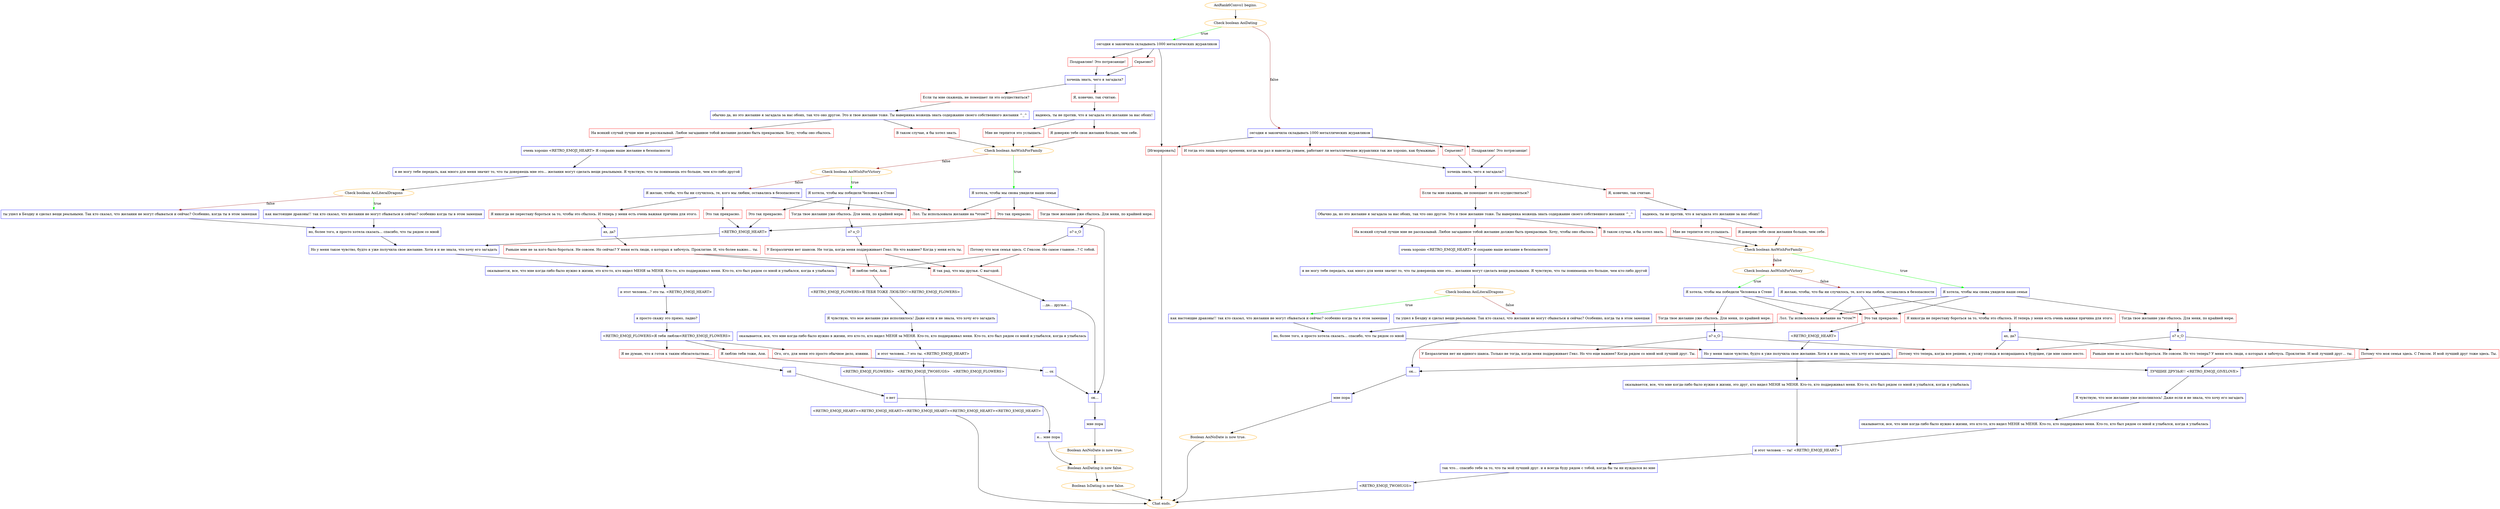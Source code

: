 digraph {
	"AoiRank6Convo1 begins." [color=orange];
		"AoiRank6Convo1 begins." -> j1159499694;
	j1159499694 [label="Check boolean AoiDating",color=orange];
		j1159499694 -> j1600561995 [label=true,color=green];
		j1159499694 -> j2337451008 [label=false,color=brown];
	j1600561995 [label="сегодня я закончила складывать 1000 металлических журавликов",shape=box,color=blue];
		j1600561995 -> j4157851988;
		j1600561995 -> j4045850028;
		j1600561995 -> j3432236701;
	j2337451008 [label="сегодня я закончила складывать 1000 металлических журавликов",shape=box,color=blue];
		j2337451008 -> j4230626514;
		j2337451008 -> j33597749;
		j2337451008 -> j3058282536;
		j2337451008 -> j3432236701;
	j4157851988 [label="Серьезно?",shape=box,color=red];
		j4157851988 -> j2666439292;
	j4045850028 [label="Поздравляю! Это потрясающе!",shape=box,color=red];
		j4045850028 -> j2666439292;
	j3432236701 [label="[Игнорировать]",shape=box,color=red];
		j3432236701 -> "Chat ends.";
	j4230626514 [label="И тогда это лишь вопрос времени, когда мы раз и навсегда узнаем, работают ли металлические журавлики так же хорошо, как бумажные.",shape=box,color=red];
		j4230626514 -> j4039652845;
	j33597749 [label="Серьезно?",shape=box,color=red];
		j33597749 -> j4039652845;
	j3058282536 [label="Поздравляю! Это потрясающе!",shape=box,color=red];
		j3058282536 -> j4039652845;
	j2666439292 [label="хочешь знать, чего я загадала?",shape=box,color=blue];
		j2666439292 -> j2094295588;
		j2666439292 -> j63868852;
	"Chat ends." [color=orange];
	j4039652845 [label="хочешь знать, чего я загадала?",shape=box,color=blue];
		j4039652845 -> j3916338859;
		j4039652845 -> j4035829105;
	j2094295588 [label="Если ты мне скажешь, не помешает ли это осуществиться?",shape=box,color=red];
		j2094295588 -> j417271737;
	j63868852 [label="Я, конечно, так считаю.",shape=box,color=red];
		j63868852 -> j788337338;
	j3916338859 [label="Если ты мне скажешь, не помешает ли это осуществиться?",shape=box,color=red];
		j3916338859 -> j4032278964;
	j4035829105 [label="Я, конечно, так считаю.",shape=box,color=red];
		j4035829105 -> j1765241313;
	j417271737 [label="обычно да, но это желание я загадала за нас обоих, так что оно другое. Это и твое желание тоже. Ты наверняка можешь знать содержание своего собственного желания ^_^",shape=box,color=blue];
		j417271737 -> j303134892;
		j417271737 -> j2686174470;
	j788337338 [label="надеюсь, ты не против, что я загадала это желание за нас обоих!",shape=box,color=blue];
		j788337338 -> j1706838732;
		j788337338 -> j3399866456;
	j4032278964 [label="Обычно да, но это желание я загадала за нас обоих, так что оно другое. Это и твое желание тоже. Ты наверняка можешь знать содержание своего собственного желания ^_^",shape=box,color=blue];
		j4032278964 -> j864191230;
		j4032278964 -> j2902539635;
	j1765241313 [label="надеюсь, ты не против, что я загадала это желание за нас обоих!",shape=box,color=blue];
		j1765241313 -> j2007148963;
		j1765241313 -> j658782991;
	j303134892 [label="На всякий случай лучше мне не рассказывай. Любое загаданное тобой желание должно быть прекрасным. Хочу, чтобы оно сбылось.",shape=box,color=red];
		j303134892 -> j3142868791;
	j2686174470 [label="В таком случае, я бы хотел знать.",shape=box,color=red];
		j2686174470 -> j1731423625;
	j1706838732 [label="Я доверяю тебе свои желания больше, чем себе.",shape=box,color=red];
		j1706838732 -> j1731423625;
	j3399866456 [label="Мне не терпится это услышать.",shape=box,color=red];
		j3399866456 -> j1731423625;
	j864191230 [label="На всякий случай лучше мне не рассказывай. Любое загаданное тобой желание должно быть прекрасным. Хочу, чтобы оно сбылось.",shape=box,color=red];
		j864191230 -> j3430341386;
	j2902539635 [label="В таком случае, я бы хотел знать.",shape=box,color=red];
		j2902539635 -> j4261509095;
	j2007148963 [label="Я доверяю тебе свои желания больше, чем себе.",shape=box,color=red];
		j2007148963 -> j4261509095;
	j658782991 [label="Мне не терпится это услышать.",shape=box,color=red];
		j658782991 -> j4261509095;
	j3142868791 [label="очень хорошо <RETRO_EMOJI_HEART> Я сохраню наше желание в безопасности",shape=box,color=blue];
		j3142868791 -> j2966907851;
	j1731423625 [label="Check boolean AoiWishForFamily",color=orange];
		j1731423625 -> j3709795582 [label=true,color=green];
		j1731423625 -> j853113975 [label=false,color=brown];
	j3430341386 [label="очень хорошо <RETRO_EMOJI_HEART> Я сохраню наше желание в безопасности",shape=box,color=blue];
		j3430341386 -> j2074406206;
	j4261509095 [label="Check boolean AoiWishForFamily",color=orange];
		j4261509095 -> j1359010533 [label=true,color=green];
		j4261509095 -> j2512076100 [label=false,color=brown];
	j2966907851 [label="я не могу тебе передать, как много для меня значит то, что ты доверяешь мне это... желания могут сделать вещи реальными. Я чувствую, что ты понимаешь это больше, чем кто-либо другой",shape=box,color=blue];
		j2966907851 -> j356138990;
	j3709795582 [label="Я хотела, чтобы мы снова увидели наши семьи",shape=box,color=blue];
		j3709795582 -> j226545509;
		j3709795582 -> j3469615814;
		j3709795582 -> j2053729806;
	j853113975 [label="Check boolean AoiWishForVictory",color=orange];
		j853113975 -> j959877147 [label=true,color=green];
		j853113975 -> j2267542501 [label=false,color=brown];
	j2074406206 [label="я не могу тебе передать, как много для меня значит то, что ты доверяешь мне это... желания могут сделать вещи реальными. Я чувствую, что ты понимаешь это больше, чем кто-либо другой",shape=box,color=blue];
		j2074406206 -> j1681411811;
	j1359010533 [label="Я хотела, чтобы мы снова увидели наши семьи",shape=box,color=blue];
		j1359010533 -> j245140340;
		j1359010533 -> j1253561159;
		j1359010533 -> j4246790430;
	j2512076100 [label="Check boolean AoiWishForVictory",color=orange];
		j2512076100 -> j1342523961 [label=true,color=green];
		j2512076100 -> j2155069440 [label=false,color=brown];
	j356138990 [label="Check boolean AoiLiteralDragons",color=orange];
		j356138990 -> j3309194936 [label=true,color=green];
		j356138990 -> j1844867047 [label=false,color=brown];
	j226545509 [label="Тогда твое желание уже сбылось. Для меня, по крайней мере.",shape=box,color=red];
		j226545509 -> j2564302355;
	j3469615814 [label="Это так прекрасно.",shape=box,color=red];
		j3469615814 -> j3372362370;
	j2053729806 [label="Лол. Ты использовала желание на *этом?*",shape=box,color=red];
		j2053729806 -> j2186258716;
	j959877147 [label="Я хотела, чтобы мы победили Человека в Стене",shape=box,color=blue];
		j959877147 -> j2838702616;
		j959877147 -> j4190435507;
		j959877147 -> j2053729806;
	j2267542501 [label="Я желаю, чтобы, что бы ни случилось, те, кого мы любим, оставались в безопасности",shape=box,color=blue];
		j2267542501 -> j4153365834;
		j2267542501 -> j2521215416;
		j2267542501 -> j2053729806;
	j1681411811 [label="Check boolean AoiLiteralDragons",color=orange];
		j1681411811 -> j4099712296 [label=true,color=green];
		j1681411811 -> j10653502 [label=false,color=brown];
	j245140340 [label="Тогда твое желание уже сбылось. Для меня, по крайней мере.",shape=box,color=red];
		j245140340 -> j257823873;
	j1253561159 [label="Это так прекрасно.",shape=box,color=red];
		j1253561159 -> j1973558505;
	j4246790430 [label="Лол. Ты использовала желание на *этом?*",shape=box,color=red];
		j4246790430 -> j4195629067;
	j1342523961 [label="Я хотела, чтобы мы победили Человека в Стене",shape=box,color=blue];
		j1342523961 -> j733627823;
		j1342523961 -> j1253561159;
		j1342523961 -> j4246790430;
	j2155069440 [label="Я желаю, чтобы, что бы ни случилось, те, кого мы любим, оставались в безопасности",shape=box,color=blue];
		j2155069440 -> j1136593166;
		j2155069440 -> j1253561159;
		j2155069440 -> j4246790430;
	j3309194936 [label="как настоящие драконы!! так кто сказал, что желания не могут сбываться и сейчас? особенно когда ты в этом замешан",shape=box,color=blue];
		j3309194936 -> j4094114643;
	j1844867047 [label="ты ушел в Бездну и сделал вещи реальными. Так кто сказал, что желания не могут сбываться и сейчас? Особенно, когда ты в этом замешан",shape=box,color=blue];
		j1844867047 -> j4094114643;
	j2564302355 [label="о? о_О",shape=box,color=blue];
		j2564302355 -> j1816575881;
	j3372362370 [label="<RETRO_EMOJI_HEART>",shape=box,color=blue];
		j3372362370 -> j3992831014;
	j2186258716 [label="ок...",shape=box,color=blue];
		j2186258716 -> j782738920;
	j2838702616 [label="Тогда твое желание уже сбылось. Для меня, по крайней мере.",shape=box,color=red];
		j2838702616 -> j187312827;
	j4190435507 [label="Это так прекрасно.",shape=box,color=red];
		j4190435507 -> j3372362370;
	j4153365834 [label="Я никогда не перестану бороться за то, чтобы это сбылось. И теперь у меня есть очень важная причина для этого.",shape=box,color=red];
		j4153365834 -> j1056020853;
	j2521215416 [label="Это так прекрасно.",shape=box,color=red];
		j2521215416 -> j3372362370;
	j4099712296 [label="как настоящие драконы!! так кто сказал, что желания не могут сбываться и сейчас? особенно когда ты в этом замешан",shape=box,color=blue];
		j4099712296 -> j3554632497;
	j10653502 [label="ты ушел в Бездну и сделал вещи реальными. Так кто сказал, что желания не могут сбываться и сейчас? Особенно, когда ты в этом замешан",shape=box,color=blue];
		j10653502 -> j3554632497;
	j257823873 [label="о? о_О",shape=box,color=blue];
		j257823873 -> j3973323255;
		j257823873 -> j2424625919;
	j1973558505 [label="<RETRO_EMOJI_HEART>",shape=box,color=blue];
		j1973558505 -> j1538024705;
	j4195629067 [label="ок...",shape=box,color=blue];
		j4195629067 -> j2947410178;
	j733627823 [label="Тогда твое желание уже сбылось. Для меня, по крайней мере.",shape=box,color=red];
		j733627823 -> j692978543;
	j1136593166 [label="Я никогда не перестану бороться за то, чтобы это сбылось. И теперь у меня есть очень важная причина для этого.",shape=box,color=red];
		j1136593166 -> j334425938;
	j4094114643 [label="но, более того, я просто хотела сказать... спасибо, что ты рядом со мной",shape=box,color=blue];
		j4094114643 -> j3992831014;
	j1816575881 [label="Потому что моя семья здесь. С Гексом. Но самое главное...? С тобой.",shape=box,color=red];
		j1816575881 -> j1072809982;
		j1816575881 -> j1004022604;
	j3992831014 [label="Но у меня такое чувство, будто я уже получила свое желание. Хотя я и не знала, что хочу его загадать",shape=box,color=blue];
		j3992831014 -> j2687274997;
	j782738920 [label="мне пора",shape=box,color=blue];
		j782738920 -> j1862123684;
	j187312827 [label="о? о_О",shape=box,color=blue];
		j187312827 -> j2924341776;
	j1056020853 [label="ах, да?",shape=box,color=blue];
		j1056020853 -> j2561355201;
	j3554632497 [label="но, более того, я просто хотела сказать... спасибо, что ты рядом со мной",shape=box,color=blue];
		j3554632497 -> j1538024705;
	j3973323255 [label="Потому что моя семья здесь. С Гексом. И мой лучший друг тоже здесь. Ты.",shape=box,color=red];
		j3973323255 -> j3224995599;
	j2424625919 [label="Потому что теперь, когда все решено, я ухожу отсюда и возвращаюсь в будущее, где мне самое место.",shape=box,color=red];
		j2424625919 -> j4195629067;
	j1538024705 [label="Но у меня такое чувство, будто я уже получила свое желание. Хотя я и не знала, что хочу его загадать",shape=box,color=blue];
		j1538024705 -> j4251194109;
	j2947410178 [label="мне пора",shape=box,color=blue];
		j2947410178 -> j4121660697;
	j692978543 [label="о? о_О",shape=box,color=blue];
		j692978543 -> j2688867410;
		j692978543 -> j2424625919;
	j334425938 [label="ах, да?",shape=box,color=blue];
		j334425938 -> j2665831260;
		j334425938 -> j2424625919;
	j1072809982 [label="Я люблю тебя, Аои.",shape=box,color=red];
		j1072809982 -> j4086599730;
	j1004022604 [label="Я так рад, что мы друзья. С выгодой.",shape=box,color=red];
		j1004022604 -> j327195591;
	j2687274997 [label="оказывается, все, что мне когда-либо было нужно в жизни, это кто-то, кто видел МЕНЯ за МЕНЯ. Кто-то, кто поддерживал меня. Кто-то, кто был рядом со мной и улыбался, когда я улыбалась",shape=box,color=blue];
		j2687274997 -> j2873997985;
	j1862123684 [label="Boolean AoiNoDate is now true.",color=orange];
		j1862123684 -> j269073143;
	j2924341776 [label="У Безразличия нет шансов. Не тогда, когда меня поддерживает Гекс. Но что важнее? Когда у меня есть ты.",shape=box,color=red];
		j2924341776 -> j1072809982;
		j2924341776 -> j1004022604;
	j2561355201 [label="Раньше мне не за кого было бороться. Не совсем. Но сейчас? У меня есть люди, о которых я забочусь. Проклятие. И, что более важно... ты.",shape=box,color=red];
		j2561355201 -> j1072809982;
		j2561355201 -> j1004022604;
	j3224995599 [label="ЛУЧШИЕ ДРУЗЬЯ!! <RETRO_EMOJI_GIVELOVE>",shape=box,color=blue];
		j3224995599 -> j4229359380;
	j4251194109 [label="оказывается, все, что мне когда-либо было нужно в жизни, это друг, кто видел МЕНЯ за МЕНЯ. Кто-то, кто поддерживал меня. Кто-то, кто был рядом со мной и улыбался, когда я улыбалась",shape=box,color=blue];
		j4251194109 -> j3595166277;
	j4121660697 [label="Boolean AoiNoDate is now true.",color=orange];
		j4121660697 -> "Chat ends.";
	j2688867410 [label="У Безразличия нет ни единого шанса. Только не тогда, когда меня поддерживает Гекс. Но что еще важнее? Когда рядом со мной мой лучший друг. Ты.",shape=box,color=red];
		j2688867410 -> j3224995599;
	j2665831260 [label="Раньше мне не за кого было бороться. Не совсем. Но что теперь? У меня есть люди, о которых я забочусь. Проклятие. И мой лучший друг... ты.",shape=box,color=red];
		j2665831260 -> j3224995599;
	j4086599730 [label="<RETRO_EMOJI_FLOWERS>Я ТЕБЯ ТОЖЕ ЛЮБЛЮ!!<RETRO_EMOJI_FLOWERS>",shape=box,color=blue];
		j4086599730 -> j1274117684;
	j327195591 [label="...да... друзья...",shape=box,color=blue];
		j327195591 -> j2186258716;
	j2873997985 [label="и этот человек...? это ты. <RETRO_EMOJI_HEART>",shape=box,color=blue];
		j2873997985 -> j667179776;
	j269073143 [label="Boolean AoiDating is now false.",color=orange];
		j269073143 -> j1242024027;
	j4229359380 [label="Я чувствую, что мое желание уже исполнилось! Даже если я не знала, что хочу его загадать",shape=box,color=blue];
		j4229359380 -> j1643783681;
	j3595166277 [label="и этот человек — ты! <RETRO_EMOJI_HEART>",shape=box,color=blue];
		j3595166277 -> j1856323012;
	j1274117684 [label="Я чувствую, что мое желание уже исполнилось! Даже если я не знала, что хочу его загадать",shape=box,color=blue];
		j1274117684 -> j3405671920;
	j667179776 [label="я просто скажу это прямо, ладно?",shape=box,color=blue];
		j667179776 -> j2632841934;
	j1242024027 [label="Boolean IsDating is now false.",color=orange];
		j1242024027 -> "Chat ends.";
	j1643783681 [label="оказывается, все, что мне когда-либо было нужно в жизни, это кто-то, кто видел МЕНЯ за МЕНЯ. Кто-то, кто поддерживал меня. Кто-то, кто был рядом со мной и улыбался, когда я улыбалась",shape=box,color=blue];
		j1643783681 -> j3595166277;
	j1856323012 [label="так что... спасибо тебе за то, что ты мой лучший друг. и я всегда буду рядом с тобой, когда бы ты ни нуждался во мне",shape=box,color=blue];
		j1856323012 -> j1368099438;
	j3405671920 [label="оказывается, все, что мне когда-либо было нужно в жизни, это кто-то, кто видел МЕНЯ за МЕНЯ. Кто-то, кто поддерживал меня. Кто-то, кто был рядом со мной и улыбался, когда я улыбалась",shape=box,color=blue];
		j3405671920 -> j621484487;
	j2632841934 [label="<RETRO_EMOJI_FLOWERS>Я тебя люблю<RETRO_EMOJI_FLOWERS>",shape=box,color=blue];
		j2632841934 -> j2611003018;
		j2632841934 -> j2157603936;
		j2632841934 -> j967111810;
	j1368099438 [label="<RETRO_EMOJI_TWOHUGS>",shape=box,color=blue];
		j1368099438 -> "Chat ends.";
	j621484487 [label="и этот человек...? это ты. <RETRO_EMOJI_HEART>",shape=box,color=blue];
		j621484487 -> j348520668;
	j2611003018 [label="Я люблю тебя тоже, Аои.",shape=box,color=red];
		j2611003018 -> j348520668;
	j2157603936 [label="Я не думаю, что я готов к таким обязательствам...",shape=box,color=red];
		j2157603936 -> j1022383721;
	j967111810 [label="Ого, ого, для меня это просто обычное дело, извини.",shape=box,color=red];
		j967111810 -> j1782443899;
	j348520668 [label="<RETRO_EMOJI_FLOWERS>   <RETRO_EMOJI_TWOHUGS>   <RETRO_EMOJI_FLOWERS>",shape=box,color=blue];
		j348520668 -> j1982409654;
	j1022383721 [label="ой",shape=box,color=blue];
		j1022383721 -> j439920131;
	j1782443899 [label="... ох",shape=box,color=blue];
		j1782443899 -> j2186258716;
	j1982409654 [label="<RETRO_EMOJI_HEART><RETRO_EMOJI_HEART><RETRO_EMOJI_HEART><RETRO_EMOJI_HEART><RETRO_EMOJI_HEART>",shape=box,color=blue];
		j1982409654 -> "Chat ends.";
	j439920131 [label="о нет",shape=box,color=blue];
		j439920131 -> j3332402531;
	j3332402531 [label="я... мне пора",shape=box,color=blue];
		j3332402531 -> j269073143;
}